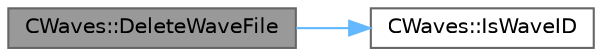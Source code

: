 digraph "CWaves::DeleteWaveFile"
{
 // LATEX_PDF_SIZE
  bgcolor="transparent";
  edge [fontname=Helvetica,fontsize=10,labelfontname=Helvetica,labelfontsize=10];
  node [fontname=Helvetica,fontsize=10,shape=box,height=0.2,width=0.4];
  rankdir="LR";
  Node1 [id="Node000001",label="CWaves::DeleteWaveFile",height=0.2,width=0.4,color="gray40", fillcolor="grey60", style="filled", fontcolor="black",tooltip=" "];
  Node1 -> Node2 [id="edge1_Node000001_Node000002",color="steelblue1",style="solid",tooltip=" "];
  Node2 [id="Node000002",label="CWaves::IsWaveID",height=0.2,width=0.4,color="grey40", fillcolor="white", style="filled",URL="$class_c_waves.html#ade2c151bd6dd0113bbd5e48a0034fa5d",tooltip=" "];
}
